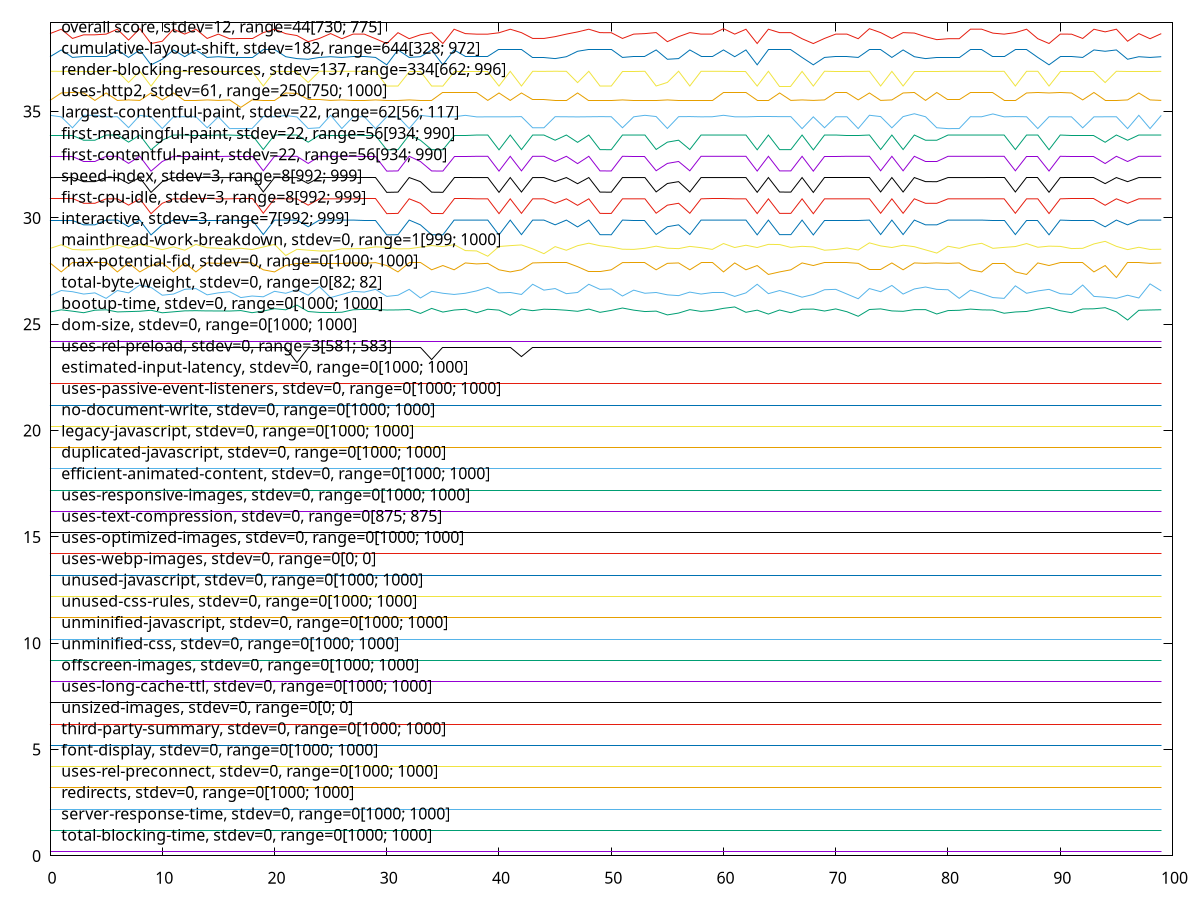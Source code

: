 $_totalBlockingTime <<EOF
0.2
0.2
0.2
0.2
0.2
0.2
0.2
0.2
0.2
0.2
0.2
0.2
0.2
0.2
0.2
0.2
0.2
0.2
0.2
0.2
0.2
0.2
0.2
0.2
0.2
0.2
0.2
0.2
0.2
0.2
0.2
0.2
0.2
0.2
0.2
0.2
0.2
0.2
0.2
0.2
0.2
0.2
0.2
0.2
0.2
0.2
0.2
0.2
0.2
0.2
0.2
0.2
0.2
0.2
0.2
0.2
0.2
0.2
0.2
0.2
0.2
0.2
0.2
0.2
0.2
0.2
0.2
0.2
0.2
0.2
0.2
0.2
0.2
0.2
0.2
0.2
0.2
0.2
0.2
0.2
0.2
0.2
0.2
0.2
0.2
0.2
0.2
0.2
0.2
0.2
0.2
0.2
0.2
0.2
0.2
0.2
0.2
0.2
0.2
0.2
EOF
$_serverResponseTime <<EOF
1.2
1.2
1.2
1.2
1.2
1.2
1.2
1.2
1.2
1.2
1.2
1.2
1.2
1.2
1.2
1.2
1.2
1.2
1.2
1.2
1.2
1.2
1.2
1.2
1.2
1.2
1.2
1.2
1.2
1.2
1.2
1.2
1.2
1.2
1.2
1.2
1.2
1.2
1.2
1.2
1.2
1.2
1.2
1.2
1.2
1.2
1.2
1.2
1.2
1.2
1.2
1.2
1.2
1.2
1.2
1.2
1.2
1.2
1.2
1.2
1.2
1.2
1.2
1.2
1.2
1.2
1.2
1.2
1.2
1.2
1.2
1.2
1.2
1.2
1.2
1.2
1.2
1.2
1.2
1.2
1.2
1.2
1.2
1.2
1.2
1.2
1.2
1.2
1.2
1.2
1.2
1.2
1.2
1.2
1.2
1.2
1.2
1.2
1.2
1.2
EOF
$_redirects <<EOF
2.2
2.2
2.2
2.2
2.2
2.2
2.2
2.2
2.2
2.2
2.2
2.2
2.2
2.2
2.2
2.2
2.2
2.2
2.2
2.2
2.2
2.2
2.2
2.2
2.2
2.2
2.2
2.2
2.2
2.2
2.2
2.2
2.2
2.2
2.2
2.2
2.2
2.2
2.2
2.2
2.2
2.2
2.2
2.2
2.2
2.2
2.2
2.2
2.2
2.2
2.2
2.2
2.2
2.2
2.2
2.2
2.2
2.2
2.2
2.2
2.2
2.2
2.2
2.2
2.2
2.2
2.2
2.2
2.2
2.2
2.2
2.2
2.2
2.2
2.2
2.2
2.2
2.2
2.2
2.2
2.2
2.2
2.2
2.2
2.2
2.2
2.2
2.2
2.2
2.2
2.2
2.2
2.2
2.2
2.2
2.2
2.2
2.2
2.2
2.2
EOF
$_usesRelPreconnect <<EOF
3.2
3.2
3.2
3.2
3.2
3.2
3.2
3.2
3.2
3.2
3.2
3.2
3.2
3.2
3.2
3.2
3.2
3.2
3.2
3.2
3.2
3.2
3.2
3.2
3.2
3.2
3.2
3.2
3.2
3.2
3.2
3.2
3.2
3.2
3.2
3.2
3.2
3.2
3.2
3.2
3.2
3.2
3.2
3.2
3.2
3.2
3.2
3.2
3.2
3.2
3.2
3.2
3.2
3.2
3.2
3.2
3.2
3.2
3.2
3.2
3.2
3.2
3.2
3.2
3.2
3.2
3.2
3.2
3.2
3.2
3.2
3.2
3.2
3.2
3.2
3.2
3.2
3.2
3.2
3.2
3.2
3.2
3.2
3.2
3.2
3.2
3.2
3.2
3.2
3.2
3.2
3.2
3.2
3.2
3.2
3.2
3.2
3.2
3.2
3.2
EOF
$_fontDisplay <<EOF
4.2
4.2
4.2
4.2
4.2
4.2
4.2
4.2
4.2
4.2
4.2
4.2
4.2
4.2
4.2
4.2
4.2
4.2
4.2
4.2
4.2
4.2
4.2
4.2
4.2
4.2
4.2
4.2
4.2
4.2
4.2
4.2
4.2
4.2
4.2
4.2
4.2
4.2
4.2
4.2
4.2
4.2
4.2
4.2
4.2
4.2
4.2
4.2
4.2
4.2
4.2
4.2
4.2
4.2
4.2
4.2
4.2
4.2
4.2
4.2
4.2
4.2
4.2
4.2
4.2
4.2
4.2
4.2
4.2
4.2
4.2
4.2
4.2
4.2
4.2
4.2
4.2
4.2
4.2
4.2
4.2
4.2
4.2
4.2
4.2
4.2
4.2
4.2
4.2
4.2
4.2
4.2
4.2
4.2
4.2
4.2
4.2
4.2
4.2
4.2
EOF
$_thirdPartySummary <<EOF
5.2
5.2
5.2
5.2
5.2
5.2
5.2
5.2
5.2
5.2
5.2
5.2
5.2
5.2
5.2
5.2
5.2
5.2
5.2
5.2
5.2
5.2
5.2
5.2
5.2
5.2
5.2
5.2
5.2
5.2
5.2
5.2
5.2
5.2
5.2
5.2
5.2
5.2
5.2
5.2
5.2
5.2
5.2
5.2
5.2
5.2
5.2
5.2
5.2
5.2
5.2
5.2
5.2
5.2
5.2
5.2
5.2
5.2
5.2
5.2
5.2
5.2
5.2
5.2
5.2
5.2
5.2
5.2
5.2
5.2
5.2
5.2
5.2
5.2
5.2
5.2
5.2
5.2
5.2
5.2
5.2
5.2
5.2
5.2
5.2
5.2
5.2
5.2
5.2
5.2
5.2
5.2
5.2
5.2
5.2
5.2
5.2
5.2
5.2
5.2
EOF
$_unsizedImages <<EOF
6.2
6.2
6.2
6.2
6.2
6.2
6.2
6.2
6.2
6.2
6.2
6.2
6.2
6.2
6.2
6.2
6.2
6.2
6.2
6.2
6.2
6.2
6.2
6.2
6.2
6.2
6.2
6.2
6.2
6.2
6.2
6.2
6.2
6.2
6.2
6.2
6.2
6.2
6.2
6.2
6.2
6.2
6.2
6.2
6.2
6.2
6.2
6.2
6.2
6.2
6.2
6.2
6.2
6.2
6.2
6.2
6.2
6.2
6.2
6.2
6.2
6.2
6.2
6.2
6.2
6.2
6.2
6.2
6.2
6.2
6.2
6.2
6.2
6.2
6.2
6.2
6.2
6.2
6.2
6.2
6.2
6.2
6.2
6.2
6.2
6.2
6.2
6.2
6.2
6.2
6.2
6.2
6.2
6.2
6.2
6.2
6.2
6.2
6.2
6.2
EOF
$_usesLongCacheTtl <<EOF
7.2
7.2
7.2
7.2
7.2
7.2
7.2
7.2
7.2
7.2
7.2
7.2
7.2
7.2
7.2
7.2
7.2
7.2
7.2
7.2
7.2
7.2
7.2
7.2
7.2
7.2
7.2
7.2
7.2
7.2
7.2
7.2
7.2
7.2
7.2
7.2
7.2
7.2
7.2
7.2
7.2
7.2
7.2
7.2
7.2
7.2
7.2
7.2
7.2
7.2
7.2
7.2
7.2
7.2
7.2
7.2
7.2
7.2
7.2
7.2
7.2
7.2
7.2
7.2
7.2
7.2
7.2
7.2
7.2
7.2
7.2
7.2
7.2
7.2
7.2
7.2
7.2
7.2
7.2
7.2
7.2
7.2
7.2
7.2
7.2
7.2
7.2
7.2
7.2
7.2
7.2
7.2
7.2
7.2
7.2
7.2
7.2
7.2
7.2
7.2
EOF
$_offscreenImages <<EOF
8.2
8.2
8.2
8.2
8.2
8.2
8.2
8.2
8.2
8.2
8.2
8.2
8.2
8.2
8.2
8.2
8.2
8.2
8.2
8.2
8.2
8.2
8.2
8.2
8.2
8.2
8.2
8.2
8.2
8.2
8.2
8.2
8.2
8.2
8.2
8.2
8.2
8.2
8.2
8.2
8.2
8.2
8.2
8.2
8.2
8.2
8.2
8.2
8.2
8.2
8.2
8.2
8.2
8.2
8.2
8.2
8.2
8.2
8.2
8.2
8.2
8.2
8.2
8.2
8.2
8.2
8.2
8.2
8.2
8.2
8.2
8.2
8.2
8.2
8.2
8.2
8.2
8.2
8.2
8.2
8.2
8.2
8.2
8.2
8.2
8.2
8.2
8.2
8.2
8.2
8.2
8.2
8.2
8.2
8.2
8.2
8.2
8.2
8.2
8.2
EOF
$_unminifiedCss <<EOF
9.2
9.2
9.2
9.2
9.2
9.2
9.2
9.2
9.2
9.2
9.2
9.2
9.2
9.2
9.2
9.2
9.2
9.2
9.2
9.2
9.2
9.2
9.2
9.2
9.2
9.2
9.2
9.2
9.2
9.2
9.2
9.2
9.2
9.2
9.2
9.2
9.2
9.2
9.2
9.2
9.2
9.2
9.2
9.2
9.2
9.2
9.2
9.2
9.2
9.2
9.2
9.2
9.2
9.2
9.2
9.2
9.2
9.2
9.2
9.2
9.2
9.2
9.2
9.2
9.2
9.2
9.2
9.2
9.2
9.2
9.2
9.2
9.2
9.2
9.2
9.2
9.2
9.2
9.2
9.2
9.2
9.2
9.2
9.2
9.2
9.2
9.2
9.2
9.2
9.2
9.2
9.2
9.2
9.2
9.2
9.2
9.2
9.2
9.2
9.2
EOF
$_unminifiedJavascript <<EOF
10.2
10.2
10.2
10.2
10.2
10.2
10.2
10.2
10.2
10.2
10.2
10.2
10.2
10.2
10.2
10.2
10.2
10.2
10.2
10.2
10.2
10.2
10.2
10.2
10.2
10.2
10.2
10.2
10.2
10.2
10.2
10.2
10.2
10.2
10.2
10.2
10.2
10.2
10.2
10.2
10.2
10.2
10.2
10.2
10.2
10.2
10.2
10.2
10.2
10.2
10.2
10.2
10.2
10.2
10.2
10.2
10.2
10.2
10.2
10.2
10.2
10.2
10.2
10.2
10.2
10.2
10.2
10.2
10.2
10.2
10.2
10.2
10.2
10.2
10.2
10.2
10.2
10.2
10.2
10.2
10.2
10.2
10.2
10.2
10.2
10.2
10.2
10.2
10.2
10.2
10.2
10.2
10.2
10.2
10.2
10.2
10.2
10.2
10.2
10.2
EOF
$_unusedCssRules <<EOF
11.2
11.2
11.2
11.2
11.2
11.2
11.2
11.2
11.2
11.2
11.2
11.2
11.2
11.2
11.2
11.2
11.2
11.2
11.2
11.2
11.2
11.2
11.2
11.2
11.2
11.2
11.2
11.2
11.2
11.2
11.2
11.2
11.2
11.2
11.2
11.2
11.2
11.2
11.2
11.2
11.2
11.2
11.2
11.2
11.2
11.2
11.2
11.2
11.2
11.2
11.2
11.2
11.2
11.2
11.2
11.2
11.2
11.2
11.2
11.2
11.2
11.2
11.2
11.2
11.2
11.2
11.2
11.2
11.2
11.2
11.2
11.2
11.2
11.2
11.2
11.2
11.2
11.2
11.2
11.2
11.2
11.2
11.2
11.2
11.2
11.2
11.2
11.2
11.2
11.2
11.2
11.2
11.2
11.2
11.2
11.2
11.2
11.2
11.2
11.2
EOF
$_unusedJavascript <<EOF
12.2
12.2
12.2
12.2
12.2
12.2
12.2
12.2
12.2
12.2
12.2
12.2
12.2
12.2
12.2
12.2
12.2
12.2
12.2
12.2
12.2
12.2
12.2
12.2
12.2
12.2
12.2
12.2
12.2
12.2
12.2
12.2
12.2
12.2
12.2
12.2
12.2
12.2
12.2
12.2
12.2
12.2
12.2
12.2
12.2
12.2
12.2
12.2
12.2
12.2
12.2
12.2
12.2
12.2
12.2
12.2
12.2
12.2
12.2
12.2
12.2
12.2
12.2
12.2
12.2
12.2
12.2
12.2
12.2
12.2
12.2
12.2
12.2
12.2
12.2
12.2
12.2
12.2
12.2
12.2
12.2
12.2
12.2
12.2
12.2
12.2
12.2
12.2
12.2
12.2
12.2
12.2
12.2
12.2
12.2
12.2
12.2
12.2
12.2
12.2
EOF
$_usesWebpImages <<EOF
13.2
13.2
13.2
13.2
13.2
13.2
13.2
13.2
13.2
13.2
13.2
13.2
13.2
13.2
13.2
13.2
13.2
13.2
13.2
13.2
13.2
13.2
13.2
13.2
13.2
13.2
13.2
13.2
13.2
13.2
13.2
13.2
13.2
13.2
13.2
13.2
13.2
13.2
13.2
13.2
13.2
13.2
13.2
13.2
13.2
13.2
13.2
13.2
13.2
13.2
13.2
13.2
13.2
13.2
13.2
13.2
13.2
13.2
13.2
13.2
13.2
13.2
13.2
13.2
13.2
13.2
13.2
13.2
13.2
13.2
13.2
13.2
13.2
13.2
13.2
13.2
13.2
13.2
13.2
13.2
13.2
13.2
13.2
13.2
13.2
13.2
13.2
13.2
13.2
13.2
13.2
13.2
13.2
13.2
13.2
13.2
13.2
13.2
13.2
13.2
EOF
$_usesOptimizedImages <<EOF
14.2
14.2
14.2
14.2
14.2
14.2
14.2
14.2
14.2
14.2
14.2
14.2
14.2
14.2
14.2
14.2
14.2
14.2
14.2
14.2
14.2
14.2
14.2
14.2
14.2
14.2
14.2
14.2
14.2
14.2
14.2
14.2
14.2
14.2
14.2
14.2
14.2
14.2
14.2
14.2
14.2
14.2
14.2
14.2
14.2
14.2
14.2
14.2
14.2
14.2
14.2
14.2
14.2
14.2
14.2
14.2
14.2
14.2
14.2
14.2
14.2
14.2
14.2
14.2
14.2
14.2
14.2
14.2
14.2
14.2
14.2
14.2
14.2
14.2
14.2
14.2
14.2
14.2
14.2
14.2
14.2
14.2
14.2
14.2
14.2
14.2
14.2
14.2
14.2
14.2
14.2
14.2
14.2
14.2
14.2
14.2
14.2
14.2
14.2
14.2
EOF
$_usesTextCompression <<EOF
15.2
15.2
15.2
15.2
15.2
15.2
15.2
15.2
15.2
15.2
15.2
15.2
15.2
15.2
15.2
15.2
15.2
15.2
15.2
15.2
15.2
15.2
15.2
15.2
15.2
15.2
15.2
15.2
15.2
15.2
15.2
15.2
15.2
15.2
15.2
15.2
15.2
15.2
15.2
15.2
15.2
15.2
15.2
15.2
15.2
15.2
15.2
15.2
15.2
15.2
15.2
15.2
15.2
15.2
15.2
15.2
15.2
15.2
15.2
15.2
15.2
15.2
15.2
15.2
15.2
15.2
15.2
15.2
15.2
15.2
15.2
15.2
15.2
15.2
15.2
15.2
15.2
15.2
15.2
15.2
15.2
15.2
15.2
15.2
15.2
15.2
15.2
15.2
15.2
15.2
15.2
15.2
15.2
15.2
15.2
15.2
15.2
15.2
15.2
15.2
EOF
$_usesResponsiveImages <<EOF
16.2
16.2
16.2
16.2
16.2
16.2
16.2
16.2
16.2
16.2
16.2
16.2
16.2
16.2
16.2
16.2
16.2
16.2
16.2
16.2
16.2
16.2
16.2
16.2
16.2
16.2
16.2
16.2
16.2
16.2
16.2
16.2
16.2
16.2
16.2
16.2
16.2
16.2
16.2
16.2
16.2
16.2
16.2
16.2
16.2
16.2
16.2
16.2
16.2
16.2
16.2
16.2
16.2
16.2
16.2
16.2
16.2
16.2
16.2
16.2
16.2
16.2
16.2
16.2
16.2
16.2
16.2
16.2
16.2
16.2
16.2
16.2
16.2
16.2
16.2
16.2
16.2
16.2
16.2
16.2
16.2
16.2
16.2
16.2
16.2
16.2
16.2
16.2
16.2
16.2
16.2
16.2
16.2
16.2
16.2
16.2
16.2
16.2
16.2
16.2
EOF
$_efficientAnimatedContent <<EOF
17.2
17.2
17.2
17.2
17.2
17.2
17.2
17.2
17.2
17.2
17.2
17.2
17.2
17.2
17.2
17.2
17.2
17.2
17.2
17.2
17.2
17.2
17.2
17.2
17.2
17.2
17.2
17.2
17.2
17.2
17.2
17.2
17.2
17.2
17.2
17.2
17.2
17.2
17.2
17.2
17.2
17.2
17.2
17.2
17.2
17.2
17.2
17.2
17.2
17.2
17.2
17.2
17.2
17.2
17.2
17.2
17.2
17.2
17.2
17.2
17.2
17.2
17.2
17.2
17.2
17.2
17.2
17.2
17.2
17.2
17.2
17.2
17.2
17.2
17.2
17.2
17.2
17.2
17.2
17.2
17.2
17.2
17.2
17.2
17.2
17.2
17.2
17.2
17.2
17.2
17.2
17.2
17.2
17.2
17.2
17.2
17.2
17.2
17.2
17.2
EOF
$_duplicatedJavascript <<EOF
18.2
18.2
18.2
18.2
18.2
18.2
18.2
18.2
18.2
18.2
18.2
18.2
18.2
18.2
18.2
18.2
18.2
18.2
18.2
18.2
18.2
18.2
18.2
18.2
18.2
18.2
18.2
18.2
18.2
18.2
18.2
18.2
18.2
18.2
18.2
18.2
18.2
18.2
18.2
18.2
18.2
18.2
18.2
18.2
18.2
18.2
18.2
18.2
18.2
18.2
18.2
18.2
18.2
18.2
18.2
18.2
18.2
18.2
18.2
18.2
18.2
18.2
18.2
18.2
18.2
18.2
18.2
18.2
18.2
18.2
18.2
18.2
18.2
18.2
18.2
18.2
18.2
18.2
18.2
18.2
18.2
18.2
18.2
18.2
18.2
18.2
18.2
18.2
18.2
18.2
18.2
18.2
18.2
18.2
18.2
18.2
18.2
18.2
18.2
18.2
EOF
$_legacyJavascript <<EOF
19.2
19.2
19.2
19.2
19.2
19.2
19.2
19.2
19.2
19.2
19.2
19.2
19.2
19.2
19.2
19.2
19.2
19.2
19.2
19.2
19.2
19.2
19.2
19.2
19.2
19.2
19.2
19.2
19.2
19.2
19.2
19.2
19.2
19.2
19.2
19.2
19.2
19.2
19.2
19.2
19.2
19.2
19.2
19.2
19.2
19.2
19.2
19.2
19.2
19.2
19.2
19.2
19.2
19.2
19.2
19.2
19.2
19.2
19.2
19.2
19.2
19.2
19.2
19.2
19.2
19.2
19.2
19.2
19.2
19.2
19.2
19.2
19.2
19.2
19.2
19.2
19.2
19.2
19.2
19.2
19.2
19.2
19.2
19.2
19.2
19.2
19.2
19.2
19.2
19.2
19.2
19.2
19.2
19.2
19.2
19.2
19.2
19.2
19.2
19.2
EOF
$_noDocumentWrite <<EOF
20.2
20.2
20.2
20.2
20.2
20.2
20.2
20.2
20.2
20.2
20.2
20.2
20.2
20.2
20.2
20.2
20.2
20.2
20.2
20.2
20.2
20.2
20.2
20.2
20.2
20.2
20.2
20.2
20.2
20.2
20.2
20.2
20.2
20.2
20.2
20.2
20.2
20.2
20.2
20.2
20.2
20.2
20.2
20.2
20.2
20.2
20.2
20.2
20.2
20.2
20.2
20.2
20.2
20.2
20.2
20.2
20.2
20.2
20.2
20.2
20.2
20.2
20.2
20.2
20.2
20.2
20.2
20.2
20.2
20.2
20.2
20.2
20.2
20.2
20.2
20.2
20.2
20.2
20.2
20.2
20.2
20.2
20.2
20.2
20.2
20.2
20.2
20.2
20.2
20.2
20.2
20.2
20.2
20.2
20.2
20.2
20.2
20.2
20.2
20.2
EOF
$_usesPassiveEventListeners <<EOF
21.2
21.2
21.2
21.2
21.2
21.2
21.2
21.2
21.2
21.2
21.2
21.2
21.2
21.2
21.2
21.2
21.2
21.2
21.2
21.2
21.2
21.2
21.2
21.2
21.2
21.2
21.2
21.2
21.2
21.2
21.2
21.2
21.2
21.2
21.2
21.2
21.2
21.2
21.2
21.2
21.2
21.2
21.2
21.2
21.2
21.2
21.2
21.2
21.2
21.2
21.2
21.2
21.2
21.2
21.2
21.2
21.2
21.2
21.2
21.2
21.2
21.2
21.2
21.2
21.2
21.2
21.2
21.2
21.2
21.2
21.2
21.2
21.2
21.2
21.2
21.2
21.2
21.2
21.2
21.2
21.2
21.2
21.2
21.2
21.2
21.2
21.2
21.2
21.2
21.2
21.2
21.2
21.2
21.2
21.2
21.2
21.2
21.2
21.2
21.2
EOF
$_estimatedInputLatency <<EOF
22.2
22.2
22.2
22.2
22.2
22.2
22.2
22.2
22.2
22.2
22.2
22.2
22.2
22.2
22.2
22.2
22.2
22.2
22.2
22.2
22.2
22.2
22.2
22.2
22.2
22.2
22.2
22.2
22.2
22.2
22.2
22.2
22.2
22.2
22.2
22.2
22.2
22.2
22.2
22.2
22.2
22.2
22.2
22.2
22.2
22.2
22.2
22.2
22.2
22.2
22.2
22.2
22.2
22.2
22.2
22.2
22.2
22.2
22.2
22.2
22.2
22.2
22.2
22.2
22.2
22.2
22.2
22.2
22.2
22.2
22.2
22.2
22.2
22.2
22.2
22.2
22.2
22.2
22.2
22.2
22.2
22.2
22.2
22.2
22.2
22.2
22.2
22.2
22.2
22.2
22.2
22.2
22.2
22.2
22.2
22.2
22.2
22.2
22.2
22.2
EOF
$_usesRelPreload <<EOF
23.9
23.9
23.9
23.9
23.9
23.9
23.9
23.9
23.9
23.9
23.9
23.9
23.9
23.9
23.9
23.9
23.9
23.9
23.9
23.9
23.9
23.9
23.2
23.9
23.9
23.9
23.9
23.9
23.9
23.9
23.9
23.9
23.9
23.9
23.340000000000018
23.9
23.9
23.9
23.9
23.9
23.9
23.9
23.480000000000004
23.9
23.9
23.9
23.9
23.9
23.9
23.9
23.9
23.9
23.9
23.9
23.9
23.9
23.9
23.9
23.9
23.9
23.9
23.9
23.9
23.9
23.9
23.9
23.9
23.9
23.9
23.9
23.9
23.9
23.9
23.9
23.9
23.9
23.9
23.9
23.9
23.9
23.9
23.9
23.9
23.9
23.9
23.9
23.9
23.9
23.9
23.9
23.9
23.9
23.9
23.9
23.9
23.9
23.9
23.9
23.9
23.9
EOF
$_domSize <<EOF
24.2
24.2
24.2
24.2
24.2
24.2
24.2
24.2
24.2
24.2
24.2
24.2
24.2
24.2
24.2
24.2
24.2
24.2
24.2
24.2
24.2
24.2
24.2
24.2
24.2
24.2
24.2
24.2
24.2
24.2
24.2
24.2
24.2
24.2
24.2
24.2
24.2
24.2
24.2
24.2
24.2
24.2
24.2
24.2
24.2
24.2
24.2
24.2
24.2
24.2
24.2
24.2
24.2
24.2
24.2
24.2
24.2
24.2
24.2
24.2
24.2
24.2
24.2
24.2
24.2
24.2
24.2
24.2
24.2
24.2
24.2
24.2
24.2
24.2
24.2
24.2
24.2
24.2
24.2
24.2
24.2
24.2
24.2
24.2
24.2
24.2
24.2
24.2
24.2
24.2
24.2
24.2
24.2
24.2
24.2
24.2
24.2
24.2
24.2
24.2
EOF
$_bootupTime <<EOF
25.57787423574876
25.679217781311475
25.615979288423734
25.542987157285285
25.661653421844896
25.68080776614057
25.580747609454082
25.596153391491185
25.61237076226472
25.658895385692453
25.540274638337287
25.585506256130476
25.630767172557007
25.63830098126491
25.62784131620518
25.626666553627224
25.622534927359606
25.644024618800408
25.544339173241113
25.620457432194502
25.733253396593593
25.68001343037692
25.9
25.599557056691562
25.558035343483116
25.552725473681708
25.566569266812404
25.6821287500459
25.701259179539516
25.694112519491675
25.670378624756456
25.675754780994744
25.693340213306538
25.510035038377488
25.745771718704493
25.573699598847327
25.669025351984928
25.70529342024251
25.541632317024515
25.70704714768073
25.66630768574118
25.42245756107359
25.71473201080783
25.63973769812581
25.707546964925506
25.694369668925845
25.659724379208065
25.609649113751015
25.714240211058694
25.56100260061494
25.65193421540176
25.76406223874391
25.664669934854835
25.59832166687774
25.618670494460595
25.440263042043817
25.526887863640418
25.688158655208817
25.60508384370331
25.650530588803576
25.74940794776456
25.81477866025595
25.563300786967858
25.66384904356401
25.47914724278264
25.671997664622594
25.544339173241113
25.705544370327342
25.714977704155096
25.623127067602407
25.722284975363966
25.588971971310325
25.375504476465327
25.694369668925845
25.72349096416339
25.62813461321217
25.609345903433695
25.688679386431655
25.689199549263122
25.483220928434466
25.64373990415005
25.657787954544204
25.7132549664028
25.67762254680558
25.668754254014747
25.519215692233633
25.578513944347463
25.60201995650843
25.708046217309295
25.789935089050058
25.63801317047026
25.54264871376387
25.719619872965488
25.728042998812082
25.779220526939348
25.58455755091971
25.2
25.65695579780706
25.671997664622594
25.683446104719387
EOF
$_totalByteWeight <<EOF
26.34736654555141
26.58683931543773
26.53157613410804
26.42105019340884
26.476313093440766
26.218420763510295
26.58683931543773
26.476313093440766
26.844736021547213
26.734208486683013
26.365787434079923
26.42105019340884
26.64210263744336
26.678944930231
26.38420833822557
26.476313093440766
26.53157613410804
26.255262337355205
26.328945672653553
26.292103973749825
26.54999717892963
26.457892111141817
26.623681514468466
26.365787434079923
26.771050935790793
26.255262337355205
26.402629258015406
26.54999717892963
26.51315510491711
26.64210263744336
26.31052481539989
26.365787434079923
26.64210263744336
26.236841542624187
26.54999717892963
26.457892111141817
26.402629258015406
26.457892111141817
26.56841823936835
26.734208486683013
26.476313093440766
26.49473409135684
26.402629258015406
26.88157865822292
26.6052604071513
26.678944930231
26.43947114447353
26.49473409135684
26.88157865822292
26.64210263744336
26.66052377600832
26.328945672653553
26.6052604071513
26.457892111141817
26.49473409135684
26.38420833822557
26.34736654555141
26.51315510491711
26.42105019340884
26.51315510491711
26.51315510491711
26.31052481539989
26.476313093440766
26.88157865822292
26.43947114447353
26.58683931543773
26.43947114447353
26.273683147743952
26.402629258015406
26.623681514468466
26.64210263744336
26.42105019340884
26.2
26.678944930231
26.53157613410804
26.826314726648583
26.42105019340884
26.66052377600832
26.752629703401272
26.64210263744336
26.623681514468466
26.218420763510295
26.6052604071513
26.43947114447353
26.255262337355205
26.218420763510295
26.807893447407682
26.457892111141817
26.56841823936835
26.64210263744336
26.43947114447353
26.402629258015406
26.844736021547213
26.31052481539989
26.273683147743952
26.218420763510295
26.365787434079923
26.236841542624187
26.9
26.56841823936835
EOF
$_maxPotentialFid <<EOF
27.88480978323883
27.462147875845353
27.9
27.88480978323883
27.88480978323883
27.88480978323883
27.462147875845353
27.88480978323883
27.462147875845353
27.76232296972298
27.88480978323883
27.462147875845353
27.88480978323883
27.462147875845353
27.88480978323883
27.86472635734031
27.88480978323883
27.9
27.88480978323883
27.561161789737483
27.462147875845353
27.76232296972298
27.86472635734031
27.86472635734031
27.86472635734031
27.86472635734031
27.86472635734031
27.88480978323883
27.86472635734031
27.9
27.76232296972298
27.462147875845353
27.88480978323883
27.88480978323883
27.561161789737483
27.76232296972298
27.561161789737483
27.88480978323883
27.838567011713454
27.86472635734031
27.561161789737483
27.462147875845353
27.561161789737483
27.88480978323883
27.9
27.88480978323883
27.88480978323883
27.70886626754713
27.462147875845353
27.462147875845353
27.561161789737483
27.9
27.88480978323883
27.88480978323883
27.561161789737483
27.86472635734031
27.88480978323883
27.561161789737483
27.88480978323883
27.88480978323883
27.462147875845353
27.88480978323883
27.561161789737483
27.76232296972298
27.34276578749688
27.462147875845353
27.561161789737483
27.88480978323883
27.76232296972298
27.88480978323883
27.88480978323883
27.88480978323883
27.86472635734031
27.561161789737483
27.561161789737483
27.88480978323883
27.561161789737483
27.88480978323883
27.86472635734031
27.88480978323883
27.86472635734031
27.88480978323883
27.561161789737483
27.462147875845353
27.86472635734031
27.86472635734031
27.462147875845353
27.34276578749688
27.88480978323883
27.76232296972298
27.88480978323883
27.88480978323883
27.88480978323883
27.462147875845353
27.76232296972298
27.2
27.88480978323883
27.88480978323883
27.86472635734031
27.88480978323883
EOF
$_mainthreadWorkBreakdown <<EOF
28.565067055280014
28.738627025262563
28.51903173246283
28.492013059860643
28.5104973992091
28.544909588093784
28.732179015361762
28.579640345850834
28.75096138100878
28.64044767761448
28.507841475492537
28.641966114056437
28.481685712461427
28.753902417835825
28.598414318592415
28.575235919180674
28.52236242116467
28.575125452078904
28.516237200448938
28.63340627901942
28.75725944868014
28.23317424046704
28.524590693362278
28.48472793621897
28.44754918542726
28.446456064397935
28.548311864342217
28.552588312086332
28.560660866531766
28.639687050664858
28.619681773593623
28.54679656945484
28.55172131930116
28.62702080329806
28.701712688360246
28.653470253392502
28.744792639852808
28.464827736371227
28.44923821471242
28.2
28.656458378874536
28.69765202765641
28.730923405268868
28.546474742723618
28.320363480727988
28.651666251297414
28.480485683964933
28.69478217230212
28.812087483084873
28.692628938020295
28.63255592598041
28.529310250871823
28.521245862115276
28.57333345767418
28.671954084637505
28.57667040774488
28.556953210474067
28.66296813173916
28.60252357837782
28.52022291260754
28.7964279838541
28.60907115631669
28.716865585843202
28.608629658043096
28.75716295058782
28.748591968524078
28.61513774587203
28.665179705144382
28.638263359123073
28.48198544690976
28.515902138107307
28.58752019742491
28.49260489348132
28.82842028674945
28.685099576535627
28.60980632725155
28.71721482344019
28.648239460204753
28.498450547974922
28.347733986051935
28.669044151743535
28.57115924495663
28.7202258582413
28.807722500592686
28.57082586505576
28.61555405407214
28.65501501208402
28.79535335069462
28.621601764657843
28.674093822142073
28.661926762499505
28.56039021957401
28.571225902056156
28.77823529010249
28.9
28.66458436601271
28.510208097031086
28.621127463268536
28.51910325497275
28.528392223324545
EOF
$_interactive <<EOF
29.89903202870131
29.898919679294103
29.898955271779812
29.674532089722973
29.675176272172628
29.899100348948203
29.899726006187528
29.588051013638186
29.899340739557406
29.20068459280615
29.675728601521012
29.899250040446113
29.899513727763395
29.899395679854397
29.899311474962357
29.899155613756395
29.898825947167076
29.899125438685495
29.899160611729517
29.219743826201565
29.89914405812074
29.898168700507018
29.897862938391874
29.58539315900653
29.899356857635084
29.89983127031622
29.899696731604852
29.89943412510563
29.899112733845453
29.899136904150215
29.202710051198654
29.212619466898126
29.899940922506406
29.67448735210112
29.21008785467264
29.205035311324497
29.899413073075294
29.899315871915515
29.898477575745083
29.898676120580927
29.202662978243616
29.898942505457622
29.215244004804347
29.899244679097094
29.89895214919049
29.67612869599586
29.899197930355953
29.577600109044567
29.899323886835973
29.2137688245891
29.209947830277002
29.89948417947441
29.899145938269804
29.899289075818455
29.221465455591233
29.586777303112026
29.67635078189749
29.218495203201744
29.898941081802356
29.899486878418884
29.899681612347564
29.899254439347
29.898678559195556
29.204841550231674
29.899238630146968
29.214868656185242
29.214034250161884
29.898743327919895
29.2
29.89939755659648
29.899506455627282
29.89920778556696
29.89910048656425
29.9
29.21836793864036
29.89876963162445
29.217238935486545
29.8997168271499
29.6749967993352
29.674520503424272
29.898670046864897
29.899566633626073
29.899836517727174
29.8992780810501
29.898649339027866
29.898794735077217
29.218204263407905
29.899379886749532
29.899479467631668
29.207087826519732
29.899108192844636
29.898835369178222
29.898785953980585
29.898746593159974
29.581317720781463
29.89950874250373
29.674766112464024
29.899649586947287
29.89900223992548
29.898806089915947
EOF
$_firstCpuIdle <<EOF
30.89915059696753
30.899051956408734
30.89908320709678
30.6880584385082
30.68869156181719
30.89921057541887
30.899759651341917
30.602105962557104
30.899421582351977
30.200726706134013
30.68923431756293
30.899341975593035
30.899573394456553
30.899469800046525
30.8993958975538
30.899259089503904
30.898969653049612
30.89923260071718
30.899263476831834
30.22093849203776
30.899248945635854
30.89839233036268
30.898123622855433
30.59943673355592
30.899435728463434
30.899851997324056
30.899733967646117
30.899503539492642
30.899221447703972
30.8992426656172
30.20287647454907
30.21338782960796
30.89994818251923
30.688014464673493
30.210703426374486
30.20534391291549
30.89948506444909
30.899399756696603
30.898663691694797
30.898838078974904
30.202826517438698
30.89907199821853
30.216170045512676
30.899337269703384
30.899080465464873
30.689627424370446
30.899296235233354
30.591601636637836
30.899406791234075
30.214606329394538
30.21055493116121
30.899547465131672
30.899250596092497
30.89937623788388
30.22276232119035
30.60082699085802
30.689845612372043
30.21961554820949
30.899070748235125
30.899549833551205
30.899720702657163
30.899345836681277
30.898840220663235
30.20513832603413
30.899331960246162
30.21577219166127
30.21488770217475
30.89889710124214
30.2
30.899471447100172
30.899567013055375
30.899304885964185
30.8992106962281
30.9
30.219480699159078
30.898920200393356
30.218284335469257
30.899751598306754
30.688515181640398
30.688047050070644
30.898832744773568
30.899619818698177
30.899856600511765
30.899366587644227
30.898814558010525
30.898942244957563
30.219307266939154
30.89945593968704
30.89954333030725
30.207521455607676
30.899217461327478
30.898977926579363
30.898934533911326
30.898899968714048
30.595340915134333
30.899569019826433
30.688288456870904
30.899692604280773
30.899124444081792
30.898952216014454
EOF
$_speedIndex <<EOF
31.8992925105433
31.899210289524238
31.89923633963994
31.70566062904526
31.70627672682706
31.899342498918518
31.8997999028696
31.62072609798347
31.89951832320187
31.200785365948157
31.706804765597226
31.899451996622947
31.899644786821078
31.8995584931049
31.899496924099978
31.89938292903128
31.899141676600603
31.899360854487945
31.899386585141812
31.222599562463973
31.899374475703176
31.89866014058123
31.89843586950461
31.61805090915824
31.899530108564953
31.89987679247101
31.899778515995745
31.899586599458175
31.89935155980448
31.899369242222534
31.203108242566394
31.214456888578887
31.899956866851422
31.70561783206256
31.21156010460185
31.205773590927805
31.89957120916668
31.899500139371348
31.898886532439175
31.899031970511107
31.20305426986168
31.899226996228716
31.217458169216588
31.899448075522713
31.89923405430636
31.707187143008724
31.899413883049345
31.61018640607395
31.899506000194823
31.215771462362028
31.21139983186723
31.899623189111228
31.89937585110984
31.89948054421029
31.224565194221203
31.61944453008873
31.707399350339074
31.221173467960057
31.899225954267003
31.899625161911526
31.89976746987119
31.89945521378573
31.899033756423854
31.20555154602599
31.899443651475796
31.217029055283728
31.216074990998283
31.899081185877307
31.2
31.899559865203063
31.899639471544052
31.899421091558374
31.89934259960092
31.9
31.221028090892336
31.8991004457413
31.21973821262525
31.899793197180934
31.706105105078272
31.70564954546188
31.899027522397315
31.899683453488354
31.89988062491012
31.899472503715455
31.899012356440906
31.899118825656853
31.22084111462667
31.899546946423335
31.89961974494762
31.20812509824835
31.899348237604137
31.89914857429818
31.899112396552507
31.899083576787024
31.61394192193561
31.899641143054787
31.70588447954884
31.899744070814993
31.899270712250562
31.899127138936784
EOF
$_firstContentfulPaint <<EOF
32.8988718991314
32.898741011993664
32.89878247618506
32.653254738094695
32.65392221708643
32.89895149714382
32.89968060465129
32.56519141044833
32.89923159886896
32.200609069293364
32.65449466419805
32.899125911428875
32.89943319199549
32.89929562139724
32.89919749749149
32.899015887328446
32.89863182163017
32.89898072942256
32.89902171069059
32.217609189952526
32.89900242341586
32.89786637707155
32.8975103955278
32.56253099358267
32.899250381193404
32.8998033042998
32.89964648270675
32.899340423488965
32.89896592683688
32.898994088104374
32.20241171216404
32.211244664184946
32.89993112816909
32.653208389224375
32.20898590039163
32.20448234076666
32.89931589040532
32.899202621119315
32.8982260578331
32.89845730015653
32.20236980687393
32.89876760368282
32.21358791091895
32.89911966430285
32.89877883842097
32.65490941407599
32.89906519291659
32.55474541248795
32.89921196068722
32.21227063944494
32.20886101073747
32.89939875599407
32.89900461404217
32.89917139672826
32.21914898138604
32.56391614612141
32.65513966491462
32.21649288012775
32.898765945161756
32.89940190135414
32.89962886022921
32.899131037112575
32.8984601405694
32.204309750208225
32.89911261600076
32.2132526929414
32.212507615510475
32.89853558262789
32.2
32.89929780842748
32.899424716879246
32.89907667601264
32.89895165748014
32.900000000000006
32.21637912191519
32.898566221904495
32.21537010341959
32.89966990565156
32.653736235658236
32.653242734426456
32.898450225725334
32.89949485097633
32.899809421100215
32.89915858514073
32.8984261062508
32.89859546360433
32.21623282279184
32.899277217275014
32.899393264808594
32.20631112818888
32.89896063608468
32.89864279719907
32.89858523490731
32.8985393860394
32.55845668440897
32.899427382053624
32.65349720339025
32.89959153314064
32.89883719421515
32.89860869042583
EOF
$_firstMeaningfulPaint <<EOF
33.8988718991314
33.898741011993664
33.89878247618506
33.653254738094695
33.65392221708643
33.89895149714382
33.89968060465129
33.56519141044833
33.89923159886896
33.200609069293364
33.65449466419805
33.899125911428875
33.89943319199549
33.89929562139724
33.89919749749149
33.899015887328446
33.89863182163017
33.89898072942256
33.89902171069059
33.217609189952526
33.89900242341586
33.89786637707155
33.8975103955278
33.56253099358267
33.899250381193404
33.8998033042998
33.89964648270675
33.899340423488965
33.89896592683688
33.898994088104374
33.20241171216404
33.211244664184946
33.89993112816909
33.653208389224375
33.20898590039163
33.20448234076666
33.89931589040532
33.899202621119315
33.8982260578331
33.89845730015653
33.20236980687393
33.89876760368282
33.21358791091895
33.89911966430285
33.89877883842097
33.65490941407599
33.89906519291659
33.55474541248795
33.89921196068722
33.21227063944494
33.20886101073747
33.89939875599407
33.89900461404217
33.89917139672826
33.21914898138604
33.56391614612141
33.65513966491462
33.21649288012775
33.898765945161756
33.89940190135414
33.89962886022921
33.899131037112575
33.8984601405694
33.204309750208225
33.89911261600076
33.2132526929414
33.212507615510475
33.89853558262789
33.2
33.89929780842748
33.899424716879246
33.89907667601264
33.89895165748014
33.900000000000006
33.21637912191519
33.898566221904495
33.21537010341959
33.89966990565156
33.653736235658236
33.653242734426456
33.898450225725334
33.89949485097633
33.899809421100215
33.89915858514073
33.8984261062508
33.89859546360433
33.21623282279184
33.899277217275014
33.899393264808594
33.20631112818888
33.89896063608468
33.89864279719907
33.89858523490731
33.8985393860394
33.55845668440897
33.899427382053624
33.65349720339025
33.89959153314064
33.89883719421515
33.89860869042583
EOF
$_largestContentfulPaint <<EOF
34.82564058184533
34.752974531258594
34.238515354854805
34.825839573490235
34.827165434596864
34.75519370370678
34.76027910650065
34.24592359024229
34.825599234177005
34.75481140069754
34.204317345115946
34.756714569606984
34.75853374535777
34.75768609873149
34.240585738725805
34.75613306378168
34.20120942690501
34.20169849357568
34.20208273463221
34.767179774266
34.756210739276064
34.81691528245332
34.7475445325208
34.20559023757439
34.24061774618204
34.829328828668444
34.203887539277325
34.75806709005906
34.75583318597206
34.20258907084958
34.75599081148773
34.76242145128236
34.204840760028844
34.826128664059425
34.76087181358705
34.75758839284492
34.75739273714514
34.82493111147794
34.752168657838745
34.75325169350988
34.75602429944784
34.7552323570187
34.76403742042762
34.24033669870314
34.238679821808425
34.76103215664052
34.75656399860372
34.751607043660925
34.75780042413746
34.76324753658372
34.760774842749306
34.24087101831877
34.756242946498006
34.826153229547124
34.76834701558779
34.20723895868907
34.7619025279512
34.766340195746814
34.75505926849074
34.75866139215228
34.827056332449864
34.756016803390736
34.75294103515088
34.757387586380005
34.75753336996646
34.76396832741765
34.76340086139778
34.20021556528989
34.75433866709461
34.24155487379789
34.75729976016153
34.756004472694734
34.20186318945219
34.82922804074403
34.766367025137455
34.23820300068071
34.7655211409449
34.900000000000006
34.758125334873256
34.24087334234266
34.2
34.203946170401046
34.75942376117954
34.758276668326864
34.89103323189171
34.75405099274469
34.76621526760525
34.75676338808165
34.20376178607621
34.75887666952133
34.75539620337949
34.75388453017012
34.23825136263911
34.75315866503216
34.75654522840184
34.75907926704221
34.20290200989606
34.82706836603207
34.201938215602134
34.82140034512288
EOF
$_usesHttp2 <<EOF
35.52666666666667
35.87666666666667
35.900000000000006
35.87666666666667
35.52666666666667
35.87666666666667
35.52666666666667
35.550000000000004
35.52666666666667
35.87666666666667
35.550000000000004
35.87666666666667
35.52666666666667
35.52666666666667
35.550000000000004
35.52666666666667
35.550000000000004
35.2
35.550000000000004
35.52666666666667
35.52666666666667
35.87666666666667
35.85333333333334
35.550000000000004
35.550000000000004
35.52666666666667
35.550000000000004
35.52666666666667
35.52666666666667
35.550000000000004
35.52666666666667
35.52666666666667
35.550000000000004
35.52666666666667
35.52666666666667
35.87666666666667
35.87666666666667
35.87666666666667
35.87666666666667
35.52666666666667
35.87666666666667
35.52666666666667
35.87666666666667
35.550000000000004
35.550000000000004
35.52666666666667
35.52666666666667
35.87666666666667
35.52666666666667
35.52666666666667
35.52666666666667
35.550000000000004
35.52666666666667
35.52666666666667
35.52666666666667
35.550000000000004
35.52666666666667
35.52666666666667
35.52666666666667
35.52666666666667
35.87666666666667
35.87666666666667
35.900000000000006
35.52666666666667
35.52666666666667
35.87666666666667
35.52666666666667
35.550000000000004
35.52666666666667
35.550000000000004
35.87666666666667
35.87666666666667
35.550000000000004
35.87666666666667
35.52666666666667
35.550000000000004
35.87666666666667
35.900000000000006
35.52666666666667
35.900000000000006
35.550000000000004
35.550000000000004
35.87666666666667
35.87666666666667
35.87666666666667
35.52666666666667
35.52666666666667
35.87666666666667
35.900000000000006
35.87666666666667
35.900000000000006
35.87666666666667
35.550000000000004
35.900000000000006
35.52666666666667
35.52666666666667
35.550000000000004
35.87666666666667
35.550000000000004
35.52666666666667
EOF
$_renderBlockingResources <<EOF
36.89825436408978
36.89127182044888
36.893017456359104
36.896508728179555
36.896508728179555
36.893017456359104
36.896508728179555
36.37223607647548
36.89476309226933
36.201163757273484
36.896508728179555
36.89476309226933
36.896508728179555
36.89476309226933
36.896508728179555
36.89476309226933
36.89476309226933
36.893017456359104
36.89476309226933
36.203491271820454
36.89476309226933
36.88952618453865
36.88952618453865
36.36990856192851
36.89476309226933
36.896508728179555
36.89476309226933
36.896508728179555
36.89476309226933
36.896508728179555
36.201163757273484
36.202327514546965
36.896508728179555
36.896508728179555
36.202327514546965
36.201163757273484
36.89476309226933
36.89476309226933
36.893017456359104
36.893017456359104
36.201163757273484
36.89476309226933
36.203491271820454
36.89476309226933
36.893017456359104
36.89825436408978
36.89476309226933
36.36292601828762
36.896508728179555
36.203491271820454
36.202327514546965
36.89476309226933
36.89476309226933
36.896508728179555
36.204655029093935
36.37223607647548
36.900000000000006
36.203491271820454
36.89476309226933
36.896508728179555
36.89476309226933
36.893017456359104
36.893017456359104
36.201163757273484
36.896508728179555
36.203491271820454
36.203491271820454
36.89127182044888
36.2
36.89825436408978
36.89476309226933
36.89476309226933
36.89476309226933
36.896508728179555
36.203491271820454
36.893017456359104
36.203491271820454
36.896508728179555
36.896508728179555
36.896508728179555
36.893017456359104
36.896508728179555
36.89476309226933
36.896508728179555
36.89127182044888
36.89476309226933
36.203491271820454
36.89476309226933
36.896508728179555
36.202327514546965
36.893017456359104
36.893017456359104
36.893017456359104
36.893017456359104
36.36641729010807
36.896508728179555
36.89476309226933
36.89476309226933
36.89476309226933
36.893017456359104
EOF
$_cumulativeLayoutShift <<EOF
37.58159359587083
37.900000000000006
37.54753631792565
37.58159359587083
37.58159359587083
37.58159359587083
37.900000000000006
37.54753631792565
37.900000000000006
37.2
37.46180838888776
37.900000000000006
37.58159359587083
37.900000000000006
37.54753631792565
37.58159359587083
37.54753631792565
37.54753631792565
37.54753631792565
37.900000000000006
37.900000000000006
37.58159359587083
37.49311345344072
37.46180838888776
37.54753631792565
37.58159359587083
37.54753631792565
37.58159359587083
37.58159359587083
37.54753631792565
37.2
37.900000000000006
37.54753631792565
37.58159359587083
37.900000000000006
37.2
37.900000000000006
37.58159359587083
37.58159359587083
37.58159359587083
37.900000000000006
37.900000000000006
37.900000000000006
37.54753631792565
37.54753631792565
37.49311345344072
37.58159359587083
37.837531464915706
37.900000000000006
37.900000000000006
37.900000000000006
37.54753631792565
37.58159359587083
37.58159359587083
37.900000000000006
37.46180838888776
37.49311345344072
37.900000000000006
37.58159359587083
37.58159359587083
37.900000000000006
37.58159359587083
37.900000000000006
37.2
37.900000000000006
37.900000000000006
37.900000000000006
37.54753631792565
37.2
37.54753631792565
37.58159359587083
37.58159359587083
37.54753631792565
37.900000000000006
37.900000000000006
37.54753631792565
37.900000000000006
37.58159359587083
37.49311345344072
37.54753631792565
37.54753631792565
37.54753631792565
37.900000000000006
37.900000000000006
37.58159359587083
37.58159359587083
37.900000000000006
37.900000000000006
37.54753631792565
37.2
37.58159359587083
37.58159359587083
37.54753631792565
37.900000000000006
37.837531464915706
37.900000000000006
37.46180838888776
37.58159359587083
37.54753631792565
37.58159359587083
EOF
$_overallScore <<EOF
38.66805480770692
38.87333044008609
38.440230849632506
38.61122881704557
38.611845364637844
38.643697080146204
38.87607038123539
38.364972158881606
38.898570656279155
38.2003156876939
38.30977008071228
38.87471158431627
38.64496169947693
38.87508612034758
38.4410410769706
38.64403667300908
38.427288345333125
38.42753646642481
38.42767868626563
38.71546696075949
38.87450932927891
38.6648083206374
38.57668632288181
38.288333243610026
38.44106410910528
38.66954158475606
38.42844443475034
38.64477925520164
38.64392161382827
38.42784764072981
38.201173933279954
38.712233347406034
38.42883861387105
38.61131789039563
38.711133609550565
38.2022436873131
38.874989195381794
38.66788409973739
38.64248631907517
38.64291336168411
38.707804868888395
38.87411769634353
38.71337697197515
38.44093730677977
38.44028693519116
38.52515742629441
38.64419693175763
38.74733104296239
38.875106763109066
38.712775111839434
38.711068893467655
38.441185292098204
38.64407214512242
38.66829991185509
38.71625467008046
38.289235287796274
38.525513003763116
38.71489815032616
38.643608606270064
38.64499879276255
38.8991646518176
38.64402248150643
38.87325533504236
38.20213111943141
38.87499189591432
38.7132694605072
38.712887273524814
38.42692269050979
38.2
38.44139909318617
38.64453280508497
38.644005923441085
38.42758688018179
38.900000000000006
38.71487907122199
38.44007386839012
38.71433479586984
38.69396476202502
38.52387433388203
38.38416928841741
38.42682879884716
38.42843044085359
38.875803540154116
38.87525948270555
38.690580883321495
38.643221175925454
38.71479008454902
38.874762686847454
38.428343673484555
38.203145943403605
38.64376921466971
38.64317428099587
38.440094901918755
38.87334855901143
38.749928870243565
38.87559796866914
38.309044586523754
38.668711553038655
38.4275869580956
38.66652810052031
EOF
set key outside below
set terminal pngcairo
set output "report_00006_2020-11-02T20-21-41.718Z/./exp-pages+cached+noexternal+nofonts//jitter_comparison.png"
unset label
set label "total-blocking-time, stdev=0, range=0[1000; 1000]" at 1,1 left front
set label "server-response-time, stdev=0, range=0[1000; 1000]" at 1,2 left front
set label "redirects, stdev=0, range=0[1000; 1000]" at 1,3 left front
set label "uses-rel-preconnect, stdev=0, range=0[1000; 1000]" at 1,4 left front
set label "font-display, stdev=0, range=0[1000; 1000]" at 1,5 left front
set label "third-party-summary, stdev=0, range=0[1000; 1000]" at 1,6 left front
set label "unsized-images, stdev=0, range=0[0; 0]" at 1,7 left front
set label "uses-long-cache-ttl, stdev=0, range=0[1000; 1000]" at 1,8 left front
set label "offscreen-images, stdev=0, range=0[1000; 1000]" at 1,9 left front
set label "unminified-css, stdev=0, range=0[1000; 1000]" at 1,10 left front
set label "unminified-javascript, stdev=0, range=0[1000; 1000]" at 1,11 left front
set label "unused-css-rules, stdev=0, range=0[1000; 1000]" at 1,12 left front
set label "unused-javascript, stdev=0, range=0[1000; 1000]" at 1,13 left front
set label "uses-webp-images, stdev=0, range=0[0; 0]" at 1,14 left front
set label "uses-optimized-images, stdev=0, range=0[1000; 1000]" at 1,15 left front
set label "uses-text-compression, stdev=0, range=0[875; 875]" at 1,16 left front
set label "uses-responsive-images, stdev=0, range=0[1000; 1000]" at 1,17 left front
set label "efficient-animated-content, stdev=0, range=0[1000; 1000]" at 1,18 left front
set label "duplicated-javascript, stdev=0, range=0[1000; 1000]" at 1,19 left front
set label "legacy-javascript, stdev=0, range=0[1000; 1000]" at 1,20 left front
set label "no-document-write, stdev=0, range=0[1000; 1000]" at 1,21 left front
set label "uses-passive-event-listeners, stdev=0, range=0[1000; 1000]" at 1,22 left front
set label "estimated-input-latency, stdev=0, range=0[1000; 1000]" at 1,23 left front
set label "uses-rel-preload, stdev=0, range=3[581; 583]" at 1,24 left front
set label "dom-size, stdev=0, range=0[1000; 1000]" at 1,25 left front
set label "bootup-time, stdev=0, range=0[1000; 1000]" at 1,26 left front
set label "total-byte-weight, stdev=0, range=0[82; 82]" at 1,27 left front
set label "max-potential-fid, stdev=0, range=0[1000; 1000]" at 1,28 left front
set label "mainthread-work-breakdown, stdev=0, range=1[999; 1000]" at 1,29 left front
set label "interactive, stdev=3, range=7[992; 999]" at 1,30 left front
set label "first-cpu-idle, stdev=3, range=8[992; 999]" at 1,31 left front
set label "speed-index, stdev=3, range=8[992; 999]" at 1,32 left front
set label "first-contentful-paint, stdev=22, range=56[934; 990]" at 1,33 left front
set label "first-meaningful-paint, stdev=22, range=56[934; 990]" at 1,34 left front
set label "largest-contentful-paint, stdev=22, range=62[56; 117]" at 1,35 left front
set label "uses-http2, stdev=61, range=250[750; 1000]" at 1,36 left front
set label "render-blocking-resources, stdev=137, range=334[662; 996]" at 1,37 left front
set label "cumulative-layout-shift, stdev=182, range=644[328; 972]" at 1,38 left front
set label "overall score, stdev=12, range=44[730; 775]" at 1,39 left front
set yrange [0:39+0.2]
set terminal pngcairo size 640, 4680
unset key
plot $_totalBlockingTime title "total-blocking-time" with line ,$_serverResponseTime title "server-response-time" with line ,$_redirects title "redirects" with line ,$_usesRelPreconnect title "uses-rel-preconnect" with line ,$_fontDisplay title "font-display" with line ,$_thirdPartySummary title "third-party-summary" with line ,$_unsizedImages title "unsized-images" with line ,$_usesLongCacheTtl title "uses-long-cache-ttl" with line ,$_offscreenImages title "offscreen-images" with line ,$_unminifiedCss title "unminified-css" with line ,$_unminifiedJavascript title "unminified-javascript" with line ,$_unusedCssRules title "unused-css-rules" with line ,$_unusedJavascript title "unused-javascript" with line ,$_usesWebpImages title "uses-webp-images" with line ,$_usesOptimizedImages title "uses-optimized-images" with line ,$_usesTextCompression title "uses-text-compression" with line ,$_usesResponsiveImages title "uses-responsive-images" with line ,$_efficientAnimatedContent title "efficient-animated-content" with line ,$_duplicatedJavascript title "duplicated-javascript" with line ,$_legacyJavascript title "legacy-javascript" with line ,$_noDocumentWrite title "no-document-write" with line ,$_usesPassiveEventListeners title "uses-passive-event-listeners" with line ,$_estimatedInputLatency title "estimated-input-latency" with line ,$_usesRelPreload title "uses-rel-preload" with line ,$_domSize title "dom-size" with line ,$_bootupTime title "bootup-time" with line ,$_totalByteWeight title "total-byte-weight" with line ,$_maxPotentialFid title "max-potential-fid" with line ,$_mainthreadWorkBreakdown title "mainthread-work-breakdown" with line ,$_interactive title "interactive" with line ,$_firstCpuIdle title "first-cpu-idle" with line ,$_speedIndex title "speed-index" with line ,$_firstContentfulPaint title "first-contentful-paint" with line ,$_firstMeaningfulPaint title "first-meaningful-paint" with line ,$_largestContentfulPaint title "largest-contentful-paint" with line ,$_usesHttp2 title "uses-http2" with line ,$_renderBlockingResources title "render-blocking-resources" with line ,$_cumulativeLayoutShift title "cumulative-layout-shift" with line ,$_overallScore title "overall score" with line ,